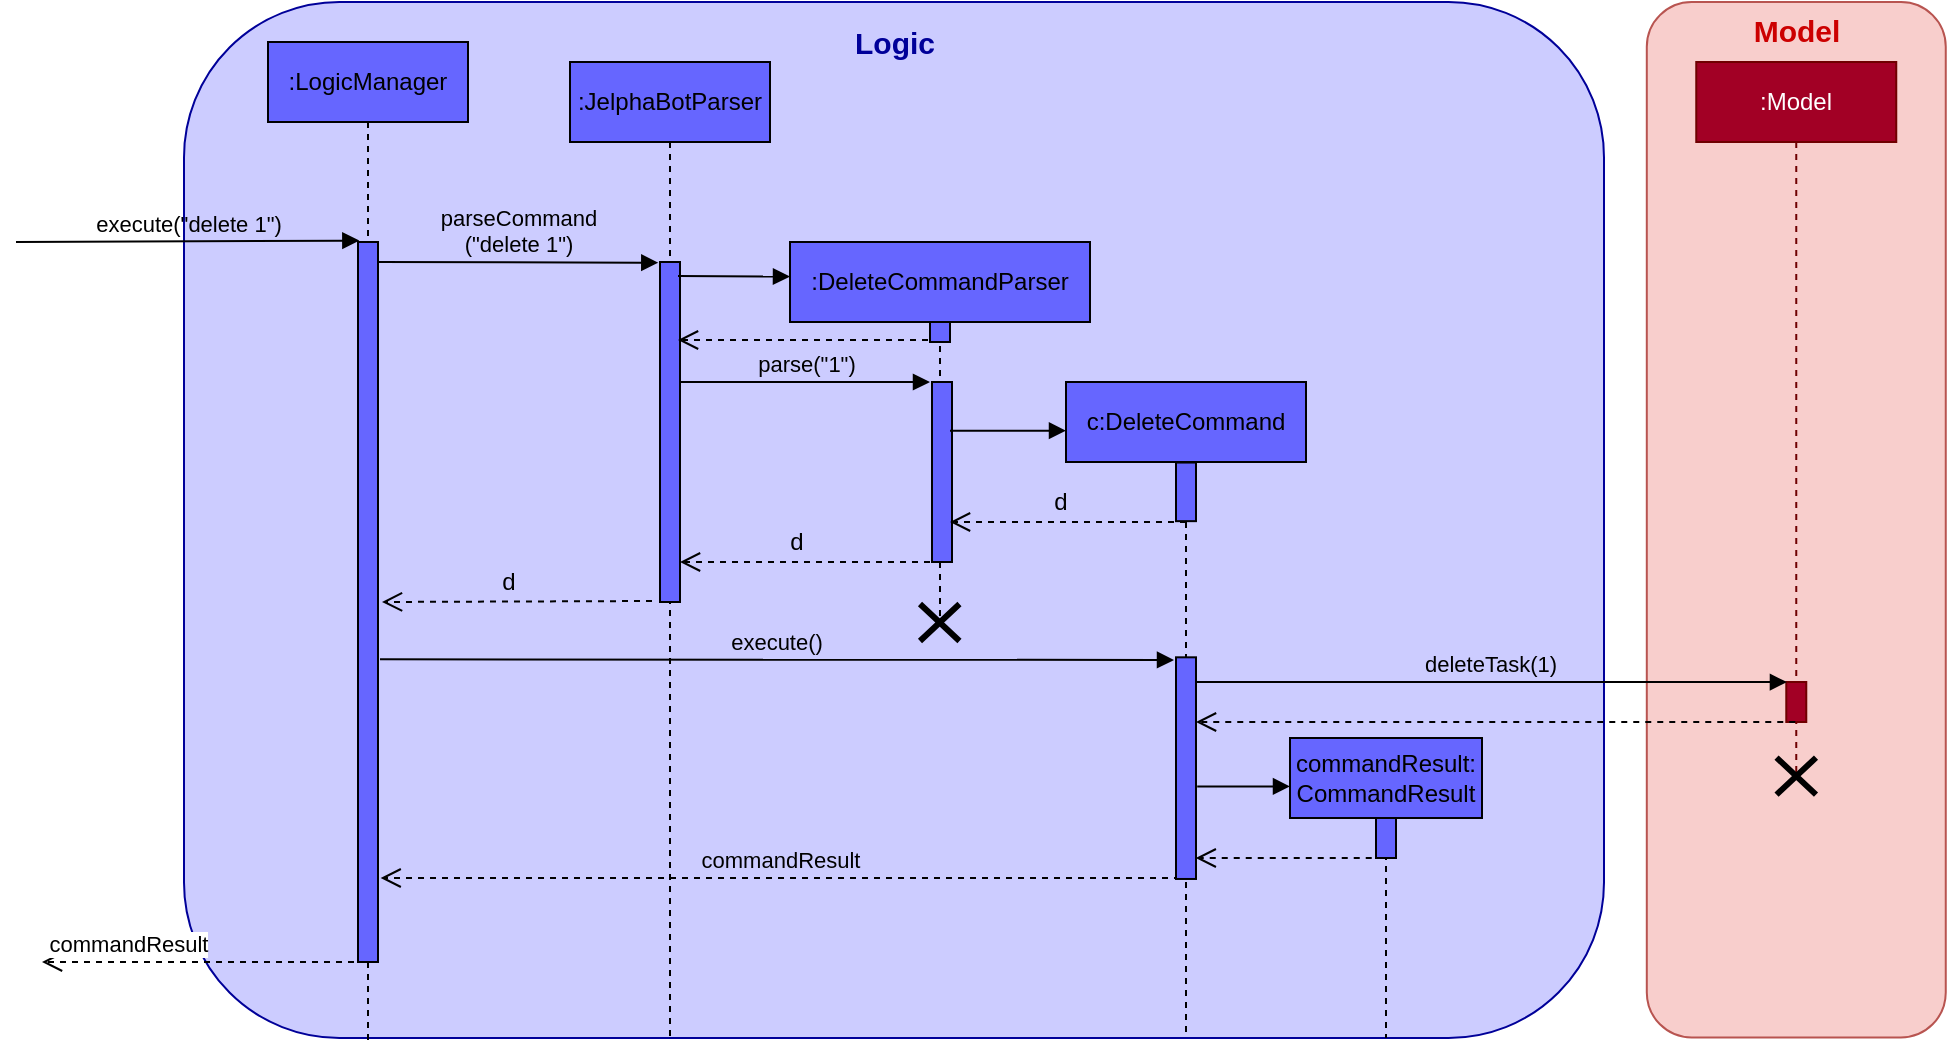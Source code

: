 <mxfile version="12.9.9" type="device"><diagram name="Page-1" id="13e1069c-82ec-6db2-03f1-153e76fe0fe0"><mxGraphModel dx="1350" dy="636" grid="1" gridSize="10" guides="1" tooltips="1" connect="1" arrows="1" fold="1" page="1" pageScale="1" pageWidth="1100" pageHeight="850" background="#ffffff" math="0" shadow="0"><root><mxCell id="0"/><mxCell id="1" parent="0"/><mxCell id="XIMg-hXaSXd9ASsC19z6-50" value="" style="rounded=1;whiteSpace=wrap;html=1;shadow=0;fillColor=#CCCCFF;strokeColor=#000099;" parent="1" vertex="1"><mxGeometry x="144" y="82" width="710" height="518" as="geometry"/></mxCell><mxCell id="XIMg-hXaSXd9ASsC19z6-1" value="" style="rounded=1;whiteSpace=wrap;html=1;shadow=0;rotation=-90;fillColor=#f8cecc;strokeColor=#b85450;" parent="1" vertex="1"><mxGeometry x="691.29" y="266.12" width="517.7" height="149.48" as="geometry"/></mxCell><mxCell id="XIMg-hXaSXd9ASsC19z6-18" value="execute(&quot;delete 1&quot;)" style="html=1;verticalAlign=bottom;endArrow=block;fillColor=#4D9900;entryX=0.067;entryY=-0.002;entryDx=0;entryDy=0;entryPerimeter=0;labelBackgroundColor=none;" parent="1" target="XIMg-hXaSXd9ASsC19z6-19" edge="1"><mxGeometry width="80" relative="1" as="geometry"><mxPoint x="60" y="202" as="sourcePoint"/><mxPoint x="219.5" y="202" as="targetPoint"/></mxGeometry></mxCell><mxCell id="XIMg-hXaSXd9ASsC19z6-43" value="commandResult" style="html=1;verticalAlign=bottom;endArrow=open;dashed=1;endSize=8;fillColor=#4D9900;labelBackgroundColor=none;" parent="1" edge="1"><mxGeometry relative="1" as="geometry"><mxPoint x="642" y="520" as="sourcePoint"/><mxPoint x="242.324" y="520" as="targetPoint"/></mxGeometry></mxCell><mxCell id="XIMg-hXaSXd9ASsC19z6-51" value="&lt;font color=&quot;#000099&quot; size=&quot;1&quot;&gt;&lt;b style=&quot;font-size: 15px&quot;&gt;Logic&lt;/b&gt;&lt;/font&gt;" style="text;html=1;align=center;verticalAlign=middle;resizable=0;points=[];autosize=1;" parent="1" vertex="1"><mxGeometry x="469" y="92" width="60" height="20" as="geometry"/></mxCell><mxCell id="XIMg-hXaSXd9ASsC19z6-21" value=":JelphaBotParser" style="shape=umlLifeline;perimeter=lifelinePerimeter;whiteSpace=wrap;html=1;container=1;collapsible=0;recursiveResize=0;outlineConnect=0;shadow=0;fillColor=#6666FF;" parent="1" vertex="1"><mxGeometry x="337" y="112" width="100" height="488" as="geometry"/></mxCell><mxCell id="XIMg-hXaSXd9ASsC19z6-22" value="" style="html=1;points=[];perimeter=orthogonalPerimeter;shadow=0;fillColor=#6666FF;" parent="XIMg-hXaSXd9ASsC19z6-21" vertex="1"><mxGeometry x="45" y="100" width="10" height="170" as="geometry"/></mxCell><mxCell id="XIMg-hXaSXd9ASsC19z6-26" value="" style="html=1;verticalAlign=bottom;endArrow=block;fillColor=#4D9900;entryX=0;entryY=0.091;entryDx=0;entryDy=0;entryPerimeter=0;" parent="XIMg-hXaSXd9ASsC19z6-21" target="XIMg-hXaSXd9ASsC19z6-25" edge="1"><mxGeometry width="80" relative="1" as="geometry"><mxPoint x="54" y="107" as="sourcePoint"/><mxPoint x="150" y="110" as="targetPoint"/></mxGeometry></mxCell><mxCell id="XIMg-hXaSXd9ASsC19z6-25" value=":DeleteCommandParser" style="shape=umlLifeline;perimeter=lifelinePerimeter;whiteSpace=wrap;html=1;container=1;collapsible=0;recursiveResize=0;outlineConnect=0;shadow=0;fillColor=#6666FF;" parent="1" vertex="1"><mxGeometry x="447" y="202" width="150" height="190" as="geometry"/></mxCell><mxCell id="XIMg-hXaSXd9ASsC19z6-27" value="" style="html=1;points=[];perimeter=orthogonalPerimeter;shadow=0;fillColor=#6666FF;" parent="XIMg-hXaSXd9ASsC19z6-25" vertex="1"><mxGeometry x="70" y="40" width="10" height="10" as="geometry"/></mxCell><mxCell id="bfJtrRkvlipkshoRrTFM-16" value="" style="group" parent="XIMg-hXaSXd9ASsC19z6-25" vertex="1" connectable="0"><mxGeometry x="71" y="70" width="10" height="120" as="geometry"/></mxCell><mxCell id="bfJtrRkvlipkshoRrTFM-15" value="" style="group" parent="bfJtrRkvlipkshoRrTFM-16" vertex="1" connectable="0"><mxGeometry width="10" height="90" as="geometry"/></mxCell><mxCell id="XIMg-hXaSXd9ASsC19z6-32" value="&lt;span style=&quot;color: rgba(0 , 0 , 0 , 0) ; font-family: monospace ; font-size: 0px&quot;&gt;%3CmxGraphModel%3E%3Croot%3E%3CmxCell%20id%3D%220%22%2F%3E%3CmxCell%20id%3D%221%22%20parent%3D%220%22%2F%3E%3CmxCell%20id%3D%222%22%20value%3D%22%22%20style%3D%22shape%3DumlDestroy%3BwhiteSpace%3Dwrap%3Bhtml%3D1%3BstrokeWidth%3D3%3BfillColor%3D%23ffffff%3B%22%20vertex%3D%221%22%20parent%3D%221%22%3E%3CmxGeometry%20x%3D%22562%22%20y%3D%22420%22%20width%3D%2230%22%20height%3D%2230%22%20as%3D%22geometry%22%2F%3E%3C%2FmxCell%3E%3C%2Froot%3E%3C%2FmxGraphModel%3E&lt;/span&gt;" style="html=1;points=[];perimeter=orthogonalPerimeter;shadow=0;fillColor=#6666FF;" parent="bfJtrRkvlipkshoRrTFM-15" vertex="1"><mxGeometry width="10" height="90" as="geometry"/></mxCell><mxCell id="bfJtrRkvlipkshoRrTFM-5" value="parse(&quot;1&quot;)" style="html=1;verticalAlign=bottom;endArrow=block;fillColor=#4D9900;labelBackgroundColor=none;" parent="1" edge="1"><mxGeometry width="80" relative="1" as="geometry"><mxPoint x="392" y="272" as="sourcePoint"/><mxPoint x="517" y="272" as="targetPoint"/><Array as="points"/></mxGeometry></mxCell><mxCell id="bfJtrRkvlipkshoRrTFM-6" value="" style="group" parent="1" vertex="1" connectable="0"><mxGeometry x="585" y="272" width="120" height="328" as="geometry"/></mxCell><mxCell id="XIMg-hXaSXd9ASsC19z6-39" value="c:DeleteCommand" style="shape=umlLifeline;perimeter=lifelinePerimeter;whiteSpace=wrap;html=1;container=1;collapsible=0;recursiveResize=0;outlineConnect=0;shadow=0;fillColor=#6666FF;" parent="bfJtrRkvlipkshoRrTFM-6" vertex="1"><mxGeometry width="120" height="328" as="geometry"/></mxCell><mxCell id="XIMg-hXaSXd9ASsC19z6-40" value="" style="html=1;points=[];perimeter=orthogonalPerimeter;shadow=0;fillColor=#6666FF;" parent="XIMg-hXaSXd9ASsC19z6-39" vertex="1"><mxGeometry x="55" y="40.274" width="10" height="29.301" as="geometry"/></mxCell><mxCell id="bfJtrRkvlipkshoRrTFM-24" value="" style="group" parent="XIMg-hXaSXd9ASsC19z6-39" vertex="1" connectable="0"><mxGeometry x="55" y="137.661" width="10" height="110.824" as="geometry"/></mxCell><mxCell id="bfJtrRkvlipkshoRrTFM-25" value="&lt;span style=&quot;color: rgba(0 , 0 , 0 , 0) ; font-family: monospace ; font-size: 0px&quot;&gt;%3CmxGraphModel%3E%3Croot%3E%3CmxCell%20id%3D%220%22%2F%3E%3CmxCell%20id%3D%221%22%20parent%3D%220%22%2F%3E%3CmxCell%20id%3D%222%22%20value%3D%22%22%20style%3D%22shape%3DumlDestroy%3BwhiteSpace%3Dwrap%3Bhtml%3D1%3BstrokeWidth%3D3%3BfillColor%3D%23ffffff%3B%22%20vertex%3D%221%22%20parent%3D%221%22%3E%3CmxGeometry%20x%3D%22562%22%20y%3D%22420%22%20width%3D%2230%22%20height%3D%2230%22%20as%3D%22geometry%22%2F%3E%3C%2FmxCell%3E%3C%2Froot%3E%3C%2FmxGraphModel%3E&lt;/span&gt;" style="html=1;points=[];perimeter=orthogonalPerimeter;shadow=0;fillColor=#6666FF;" parent="bfJtrRkvlipkshoRrTFM-24" vertex="1"><mxGeometry width="10" height="110.824" as="geometry"/></mxCell><mxCell id="XIMg-hXaSXd9ASsC19z6-38" value="" style="html=1;verticalAlign=bottom;endArrow=block;fillColor=#4D9900;" parent="bfJtrRkvlipkshoRrTFM-6" edge="1"><mxGeometry width="80" relative="1" as="geometry"><mxPoint x="-58" y="24.325" as="sourcePoint"/><mxPoint y="24.325" as="targetPoint"/></mxGeometry></mxCell><mxCell id="bfJtrRkvlipkshoRrTFM-7" value="" style="html=1;verticalAlign=bottom;endArrow=open;dashed=1;endSize=8;fillColor=#4D9900;" parent="1" edge="1"><mxGeometry relative="1" as="geometry"><mxPoint x="645" y="342" as="sourcePoint"/><mxPoint x="527" y="342" as="targetPoint"/></mxGeometry></mxCell><mxCell id="bfJtrRkvlipkshoRrTFM-8" value="d" style="text;html=1;align=center;verticalAlign=middle;resizable=0;points=[];labelBackgroundColor=none;" parent="bfJtrRkvlipkshoRrTFM-7" vertex="1" connectable="0"><mxGeometry x="0.069" y="-1" relative="1" as="geometry"><mxPoint y="-9" as="offset"/></mxGeometry></mxCell><mxCell id="bfJtrRkvlipkshoRrTFM-9" value="" style="html=1;verticalAlign=bottom;endArrow=open;dashed=1;endSize=8;fillColor=#4D9900;labelBackgroundColor=none;" parent="1" edge="1"><mxGeometry relative="1" as="geometry"><mxPoint x="517" y="362" as="sourcePoint"/><mxPoint x="392" y="362" as="targetPoint"/></mxGeometry></mxCell><mxCell id="bfJtrRkvlipkshoRrTFM-10" value="d" style="text;html=1;align=center;verticalAlign=middle;resizable=0;points=[];labelBackgroundColor=none;" parent="bfJtrRkvlipkshoRrTFM-9" vertex="1" connectable="0"><mxGeometry x="0.069" y="-1" relative="1" as="geometry"><mxPoint y="-9" as="offset"/></mxGeometry></mxCell><mxCell id="XIMg-hXaSXd9ASsC19z6-20" value="parseCommand&lt;br&gt;(&quot;delete 1&quot;)" style="html=1;verticalAlign=bottom;endArrow=block;fillColor=#4D9900;entryX=-0.086;entryY=0.002;entryDx=0;entryDy=0;entryPerimeter=0;labelBackgroundColor=none;" parent="1" target="XIMg-hXaSXd9ASsC19z6-22" edge="1"><mxGeometry width="80" relative="1" as="geometry"><mxPoint x="241" y="212" as="sourcePoint"/><mxPoint x="347" y="212" as="targetPoint"/><Array as="points"/></mxGeometry></mxCell><mxCell id="bfJtrRkvlipkshoRrTFM-21" value="" style="shape=umlDestroy;whiteSpace=wrap;html=1;strokeWidth=3;fillColor=#ffffff;" parent="1" vertex="1"><mxGeometry x="512" y="383" width="19.73" height="18.5" as="geometry"/></mxCell><mxCell id="bfJtrRkvlipkshoRrTFM-26" value="" style="html=1;verticalAlign=bottom;endArrow=open;dashed=1;endSize=8;fillColor=#4D9900;labelBackgroundColor=none;" parent="1" edge="1"><mxGeometry relative="1" as="geometry"><mxPoint x="378" y="381.5" as="sourcePoint"/><mxPoint x="243" y="382" as="targetPoint"/></mxGeometry></mxCell><mxCell id="bfJtrRkvlipkshoRrTFM-27" value="d" style="text;html=1;align=center;verticalAlign=middle;resizable=0;points=[];labelBackgroundColor=none;" parent="bfJtrRkvlipkshoRrTFM-26" vertex="1" connectable="0"><mxGeometry x="0.069" y="-1" relative="1" as="geometry"><mxPoint y="-9" as="offset"/></mxGeometry></mxCell><mxCell id="bfJtrRkvlipkshoRrTFM-28" value="execute()" style="html=1;verticalAlign=bottom;endArrow=block;fillColor=#4D9900;labelBackgroundColor=none;" parent="1" edge="1"><mxGeometry width="80" relative="1" as="geometry"><mxPoint x="242.0" y="410.64" as="sourcePoint"/><mxPoint x="639" y="411" as="targetPoint"/></mxGeometry></mxCell><mxCell id="bfJtrRkvlipkshoRrTFM-35" value="" style="html=1;verticalAlign=bottom;endArrow=open;dashed=1;endSize=8;fillColor=#4D9900;" parent="1" edge="1"><mxGeometry relative="1" as="geometry"><mxPoint x="743.87" y="510" as="sourcePoint"/><mxPoint x="649.87" y="510" as="targetPoint"/></mxGeometry></mxCell><mxCell id="bfJtrRkvlipkshoRrTFM-41" value="commandResult" style="html=1;verticalAlign=bottom;endArrow=open;dashed=1;endSize=8;fillColor=#4D9900;" parent="1" edge="1"><mxGeometry x="0.488" relative="1" as="geometry"><mxPoint x="241" y="562" as="sourcePoint"/><mxPoint x="73.004" y="562" as="targetPoint"/><mxPoint as="offset"/></mxGeometry></mxCell><mxCell id="CRFllINkAK9Av57KFuXg-1" value=":Model" style="shape=umlLifeline;perimeter=lifelinePerimeter;whiteSpace=wrap;html=1;container=1;collapsible=0;recursiveResize=0;outlineConnect=0;shadow=0;fillColor=#a20025;strokeColor=#6F0000;fontColor=#ffffff;" parent="1" vertex="1"><mxGeometry x="900.13" y="112" width="100" height="358" as="geometry"/></mxCell><mxCell id="CRFllINkAK9Av57KFuXg-2" value="" style="html=1;points=[];perimeter=orthogonalPerimeter;shadow=0;fillColor=#a20025;strokeColor=#6F0000;fontColor=#ffffff;" parent="CRFllINkAK9Av57KFuXg-1" vertex="1"><mxGeometry x="45.01" y="310" width="10" height="20" as="geometry"/></mxCell><mxCell id="CRFllINkAK9Av57KFuXg-10" value="" style="shape=umlDestroy;whiteSpace=wrap;html=1;strokeWidth=3;fillColor=#ffffff;" parent="CRFllINkAK9Av57KFuXg-1" vertex="1"><mxGeometry x="40.14" y="347.82" width="19.73" height="18.5" as="geometry"/></mxCell><mxCell id="CRFllINkAK9Av57KFuXg-4" value="" style="html=1;verticalAlign=bottom;endArrow=open;dashed=1;endSize=8;fillColor=#4D9900;" parent="1" edge="1"><mxGeometry relative="1" as="geometry"><mxPoint x="516.0" y="251" as="sourcePoint"/><mxPoint x="391" y="251" as="targetPoint"/></mxGeometry></mxCell><mxCell id="CRFllINkAK9Av57KFuXg-7" value="deleteTask(1)" style="html=1;verticalAlign=bottom;endArrow=block;fillColor=#4D9900;entryX=0.033;entryY=0.003;entryDx=0;entryDy=0;entryPerimeter=0;labelBackgroundColor=none;" parent="1" target="CRFllINkAK9Av57KFuXg-2" edge="1"><mxGeometry width="80" relative="1" as="geometry"><mxPoint x="650.0" y="422.0" as="sourcePoint"/><mxPoint x="940" y="422" as="targetPoint"/></mxGeometry></mxCell><mxCell id="CRFllINkAK9Av57KFuXg-8" value="" style="html=1;verticalAlign=bottom;endArrow=open;dashed=1;endSize=8;fillColor=#4D9900;" parent="1" edge="1"><mxGeometry relative="1" as="geometry"><mxPoint x="949.63" y="442" as="sourcePoint"/><mxPoint x="650" y="442" as="targetPoint"/></mxGeometry></mxCell><mxCell id="CRFllINkAK9Av57KFuXg-13" value="&lt;font style=&quot;font-size: 20px&quot; color=&quot;#cc0000&quot;&gt;&lt;b style=&quot;font-size: 15px&quot;&gt;Model&lt;/b&gt;&lt;/font&gt;" style="text;html=1;align=center;verticalAlign=middle;resizable=0;points=[];autosize=1;" parent="1" vertex="1"><mxGeometry x="920.13" y="84" width="60" height="20" as="geometry"/></mxCell><mxCell id="bfJtrRkvlipkshoRrTFM-30" value="commandResult:&lt;br&gt;CommandResult" style="shape=umlLifeline;perimeter=lifelinePerimeter;whiteSpace=wrap;html=1;container=1;collapsible=0;recursiveResize=0;outlineConnect=0;shadow=0;fillColor=#6666FF;" parent="1" vertex="1"><mxGeometry x="697" y="450" width="96" height="150" as="geometry"/></mxCell><mxCell id="bfJtrRkvlipkshoRrTFM-31" value="" style="html=1;points=[];perimeter=orthogonalPerimeter;shadow=0;fillColor=#6666FF;" parent="bfJtrRkvlipkshoRrTFM-30" vertex="1"><mxGeometry x="43" y="40" width="10" height="20" as="geometry"/></mxCell><mxCell id="bfJtrRkvlipkshoRrTFM-34" value="" style="html=1;verticalAlign=bottom;endArrow=block;fillColor=#4D9900;" parent="1" edge="1"><mxGeometry width="80" relative="1" as="geometry"><mxPoint x="650.6" y="474.237" as="sourcePoint"/><mxPoint x="697" y="474.237" as="targetPoint"/></mxGeometry></mxCell><mxCell id="XIMg-hXaSXd9ASsC19z6-17" value=":LogicManager" style="shape=umlLifeline;perimeter=lifelinePerimeter;whiteSpace=wrap;html=1;container=1;collapsible=0;recursiveResize=0;outlineConnect=0;shadow=0;fillColor=#6666FF;" parent="1" vertex="1"><mxGeometry x="186" y="102" width="100" height="500" as="geometry"/></mxCell><mxCell id="XIMg-hXaSXd9ASsC19z6-19" value="" style="html=1;points=[];perimeter=orthogonalPerimeter;shadow=0;fillColor=#6666FF;" parent="1" vertex="1"><mxGeometry x="231" y="202" width="10" height="360" as="geometry"/></mxCell></root></mxGraphModel></diagram></mxfile>
